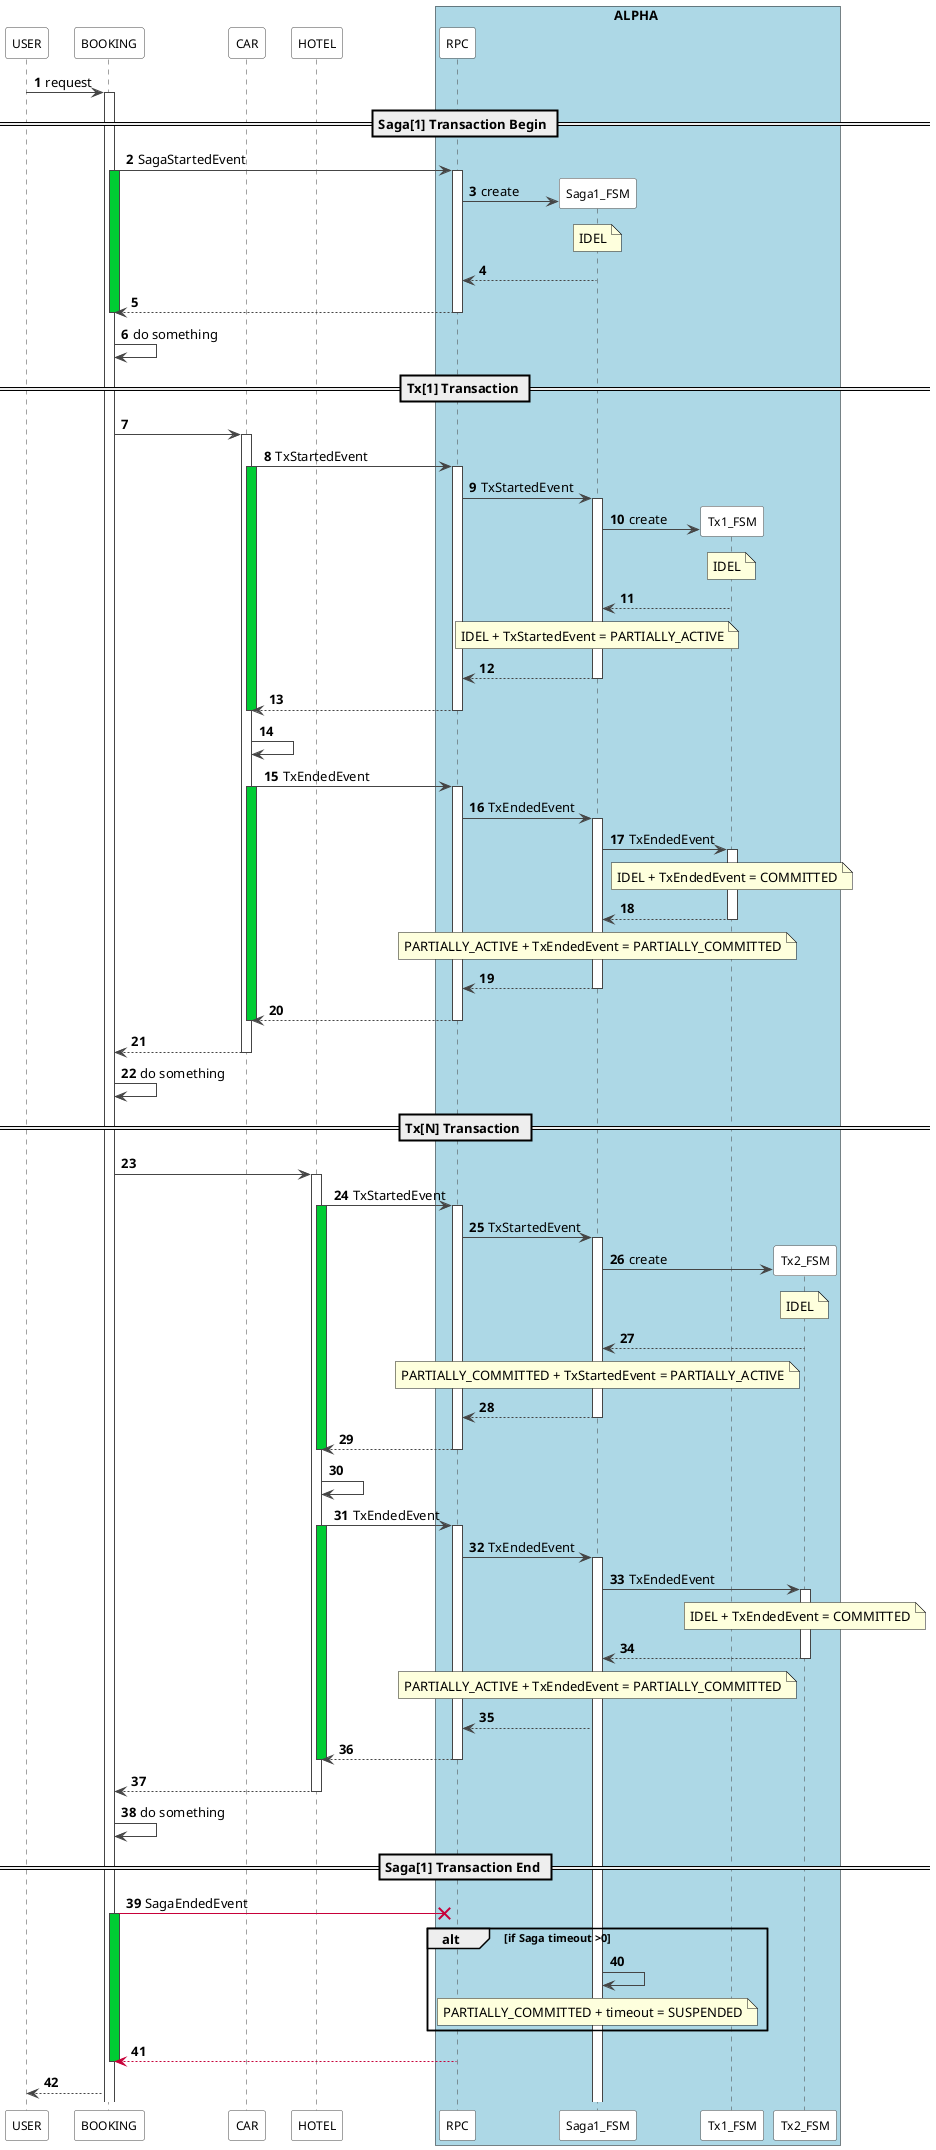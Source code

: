 @startuml

autonumber
skinparam sequence {
  ParticipantFontSize 12
  ParticipantBorderColor #454545
  ParticipantBackgroundColor White

  LifeLineBorderColor #454545
  ArrowColor #454545
}

participant USER order 1
participant BOOKING order 2
participant CAR order 3
participant HOTEL order 4
participant RPC order 5
participant Saga1_FSM order 6
participant Tx1_FSM order 7
participant Tx2_FSM order 8

box ALPHA #LightBlue
	participant RPC
	participant Saga1_FSM
	participant Tx1_FSM
	participant Tx2_FSM
end box

USER -> BOOKING: request
activate BOOKING

== Saga[1] Transaction Begin ==

BOOKING -> RPC : SagaStartedEvent
activate BOOKING #00CC33
activate RPC
create Saga1_FSM
RPC -> Saga1_FSM: create
note over of Saga1_FSM: IDEL
Saga1_FSM --> RPC
RPC --> BOOKING
deactivate BOOKING
deactivate RPC

BOOKING -> BOOKING: do something

== Tx[1] Transaction ==

BOOKING -> CAR
activate CAR
CAR -> RPC : TxStartedEvent
activate CAR #00CC33
activate RPC
RPC -> Saga1_FSM: TxStartedEvent
activate Saga1_FSM
create Tx1_FSM
Saga1_FSM -> Tx1_FSM: create
note over of Tx1_FSM: IDEL
Tx1_FSM --> Saga1_FSM
note over of Saga1_FSM : IDEL + TxStartedEvent = PARTIALLY_ACTIVE
Saga1_FSM --> RPC
deactivate Saga1_FSM
RPC --> CAR
deactivate CAR
deactivate RPC
CAR -> CAR
CAR -> RPC : TxEndedEvent
activate CAR #00CC33
activate RPC
RPC -> Saga1_FSM: TxEndedEvent
activate Saga1_FSM
Saga1_FSM -> Tx1_FSM: TxEndedEvent
activate Tx1_FSM
note over of Tx1_FSM: IDEL + TxEndedEvent = COMMITTED
Tx1_FSM --> Saga1_FSM
deactivate Tx1_FSM
note over of Saga1_FSM : PARTIALLY_ACTIVE + TxEndedEvent = PARTIALLY_COMMITTED
Saga1_FSM --> RPC
deactivate Saga1_FSM
RPC --> CAR
deactivate CAR
deactivate RPC
CAR --> BOOKING
deactivate CAR
BOOKING -> BOOKING: do something

== Tx[N] Transaction ==

BOOKING -> HOTEL
activate HOTEL
HOTEL -> RPC : TxStartedEvent
activate HOTEL #00CC33
activate RPC
RPC -> Saga1_FSM: TxStartedEvent
activate Saga1_FSM
create Tx2_FSM
Saga1_FSM -> Tx2_FSM: create
note over of Tx2_FSM: IDEL
Tx2_FSM --> Saga1_FSM
note over of Saga1_FSM : PARTIALLY_COMMITTED + TxStartedEvent = PARTIALLY_ACTIVE
Saga1_FSM --> RPC
deactivate Saga1_FSM
RPC --> HOTEL
deactivate HOTEL
deactivate RPC
HOTEL -> HOTEL
HOTEL -> RPC : TxEndedEvent
activate HOTEL #00CC33
activate RPC
RPC -> Saga1_FSM: TxEndedEvent
activate Saga1_FSM
Saga1_FSM -> Tx2_FSM: TxEndedEvent
activate Tx2_FSM
note over of Tx2_FSM: IDEL + TxEndedEvent = COMMITTED
Tx2_FSM --> Saga1_FSM
deactivate Tx2_FSM
note over of Saga1_FSM : PARTIALLY_ACTIVE + TxEndedEvent = PARTIALLY_COMMITTED
Saga1_FSM --> RPC

RPC --> HOTEL
deactivate HOTEL
deactivate RPC
HOTEL --> BOOKING
deactivate HOTEL

BOOKING -> BOOKING: do something

== Saga[1] Transaction End ==

BOOKING -[#C70039]>x RPC: SagaEndedEvent
activate BOOKING #00CC33
alt if Saga timeout >0
Saga1_FSM -> Saga1_FSM
note over Saga1_FSM: PARTIALLY_COMMITTED + timeout = SUSPENDED
end
RPC --[#C70039]> BOOKING
deactivate BOOKING

BOOKING --> USER

@enduml